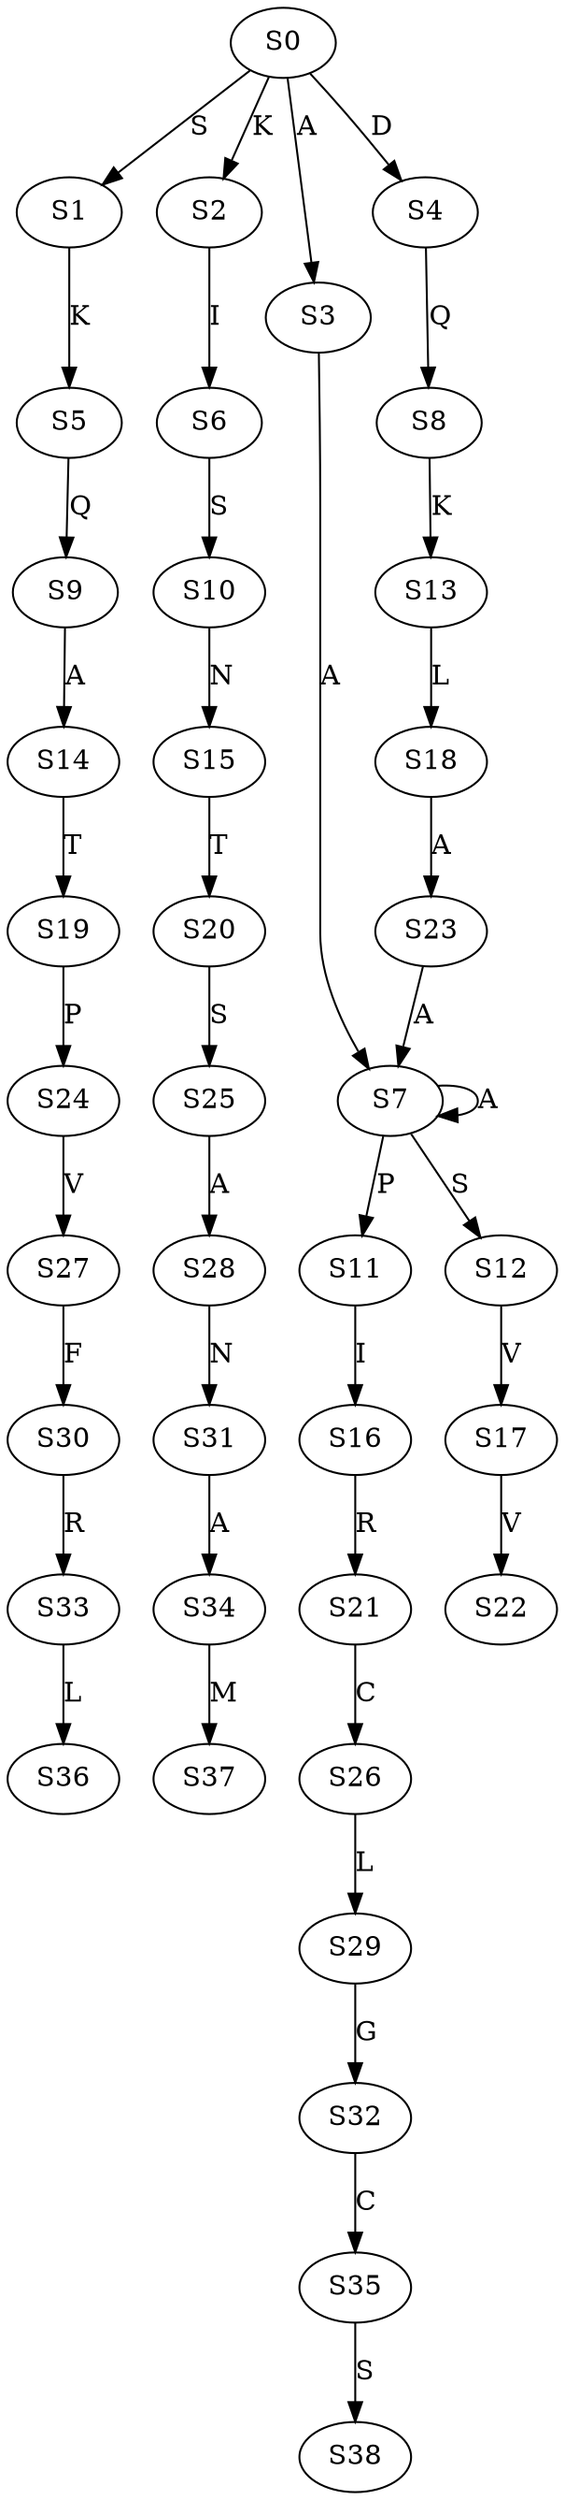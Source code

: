 strict digraph  {
	S0 -> S1 [ label = S ];
	S0 -> S2 [ label = K ];
	S0 -> S3 [ label = A ];
	S0 -> S4 [ label = D ];
	S1 -> S5 [ label = K ];
	S2 -> S6 [ label = I ];
	S3 -> S7 [ label = A ];
	S4 -> S8 [ label = Q ];
	S5 -> S9 [ label = Q ];
	S6 -> S10 [ label = S ];
	S7 -> S11 [ label = P ];
	S7 -> S12 [ label = S ];
	S7 -> S7 [ label = A ];
	S8 -> S13 [ label = K ];
	S9 -> S14 [ label = A ];
	S10 -> S15 [ label = N ];
	S11 -> S16 [ label = I ];
	S12 -> S17 [ label = V ];
	S13 -> S18 [ label = L ];
	S14 -> S19 [ label = T ];
	S15 -> S20 [ label = T ];
	S16 -> S21 [ label = R ];
	S17 -> S22 [ label = V ];
	S18 -> S23 [ label = A ];
	S19 -> S24 [ label = P ];
	S20 -> S25 [ label = S ];
	S21 -> S26 [ label = C ];
	S23 -> S7 [ label = A ];
	S24 -> S27 [ label = V ];
	S25 -> S28 [ label = A ];
	S26 -> S29 [ label = L ];
	S27 -> S30 [ label = F ];
	S28 -> S31 [ label = N ];
	S29 -> S32 [ label = G ];
	S30 -> S33 [ label = R ];
	S31 -> S34 [ label = A ];
	S32 -> S35 [ label = C ];
	S33 -> S36 [ label = L ];
	S34 -> S37 [ label = M ];
	S35 -> S38 [ label = S ];
}
